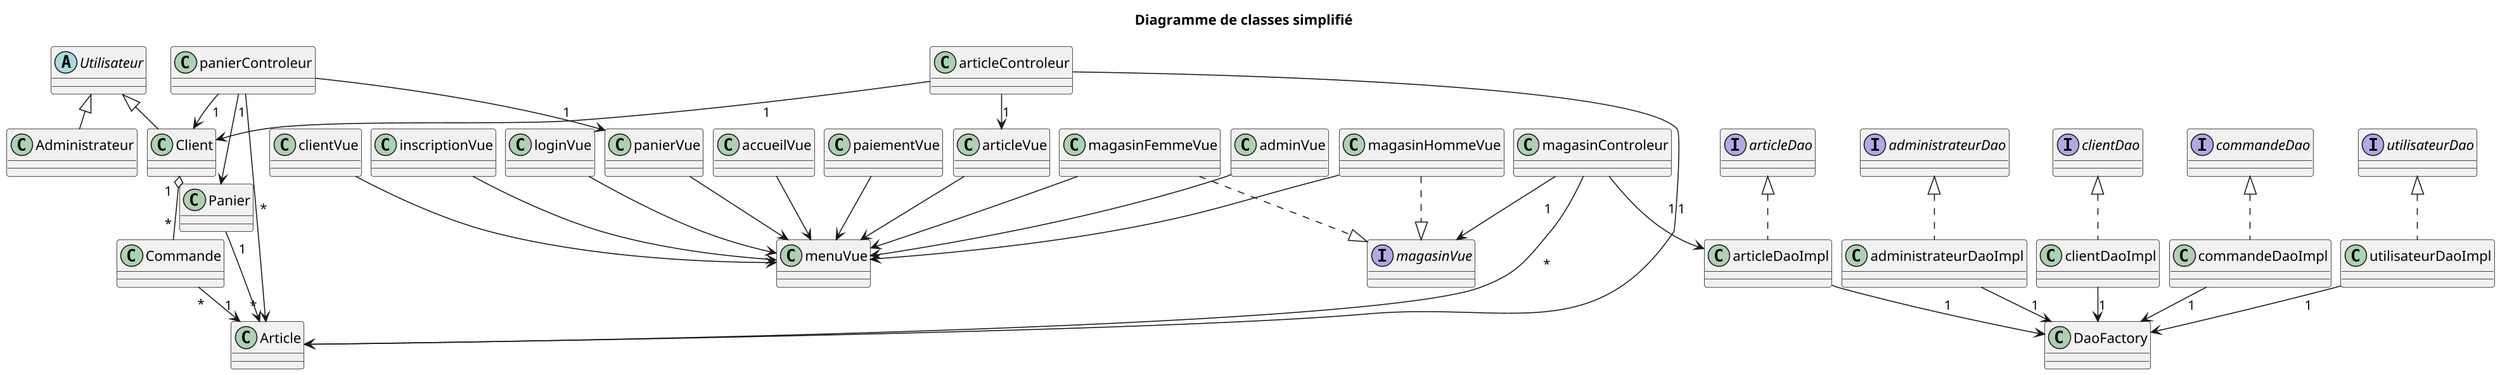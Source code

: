 @startuml

top to bottom direction
skinparam classPadding 2
skinparam classMargin 2
skinparam nodesep 10
skinparam ranksep 10
skinparam dpi 150

title Diagramme de classes simplifié

' === MODELE ===
abstract class Utilisateur
class Administrateur
class Client
class Article
class Commande
class Panier

' === VUES ===
class accueilVue
class adminVue
class articleVue
class clientVue
class inscriptionVue
class loginVue
class magasinFemmeVue
class magasinHommeVue
interface magasinVue
class menuVue
class paiementVue
class panierVue

' === CONTRÔLEURS ===
class articleControleur
class magasinControleur
class panierControleur

' === DAO ===
class DaoFactory
interface administrateurDao
interface articleDao
interface clientDao
interface commandeDao
interface utilisateurDao
class administrateurDaoImpl
class articleDaoImpl
class clientDaoImpl
class commandeDaoImpl
class utilisateurDaoImpl

' === RELATIONS CLASSES METIER ===
Utilisateur <|-- Administrateur
Utilisateur <|-- Client
Client "1" o-- "*" Commande
Commande "*" --> "1" Article
Panier "1" --> "*" Article

' === RELATIONS VUES ===
accueilVue --> menuVue
adminVue --> menuVue
articleVue --> menuVue
clientVue --> menuVue
inscriptionVue --> menuVue
loginVue --> menuVue
magasinFemmeVue --> menuVue
magasinHommeVue --> menuVue
panierVue --> menuVue
paiementVue --> menuVue

magasinFemmeVue ..|> magasinVue
magasinHommeVue ..|> magasinVue

' === RELATIONS CONTROLEURS ===
magasinControleur --> magasinVue : 1
magasinControleur --> articleDaoImpl : 1
magasinControleur --> Article : *

panierControleur --> panierVue : 1
panierControleur --> Panier : 1
panierControleur --> Client : 1
panierControleur --> Article : *

articleControleur --> articleVue : 1
articleControleur --> Article : 1
articleControleur --> Client : 1

' === RELATIONS DAO ===
administrateurDao <|.. administrateurDaoImpl
articleDao <|.. articleDaoImpl
clientDao <|.. clientDaoImpl
commandeDao <|.. commandeDaoImpl
utilisateurDao <|.. utilisateurDaoImpl

administrateurDaoImpl --> DaoFactory : 1
articleDaoImpl --> DaoFactory : 1
clientDaoImpl --> DaoFactory : 1
commandeDaoImpl --> DaoFactory : 1
utilisateurDaoImpl --> DaoFactory : 1

@enduml

' ===
' ===
' ===
' ===
' ===
' ===
' ===
' ===
' ===
' ===
' ===
' ===
' ===
' ===
' ===
' ===
' ===
' ===
' ===
' ===
' ===
' ===
' ===
' ===
' ===
' ===
' ===
' ===
' ===
' ===
' ===
' ===
' ===
' ===
' ===
' ===
' ===
' ===
' ===
' ===
' ===
' ===
' ===
' ===
' ===
' ===
' ===
' ===
' ===
' ===
' ===
' ===
' ===
' ===
' ===
' ===
' ===
' ===
' ===
' ===
' ===
' ===
' ===
' ===
' ===
' ===
' ===
' ===
' ===
' ===
' ===
' ===
' ===
' ===
' ===
' ===
' ===
' ===
' ===
' ===
' ===
' ===
' ===
' ===
' ===


